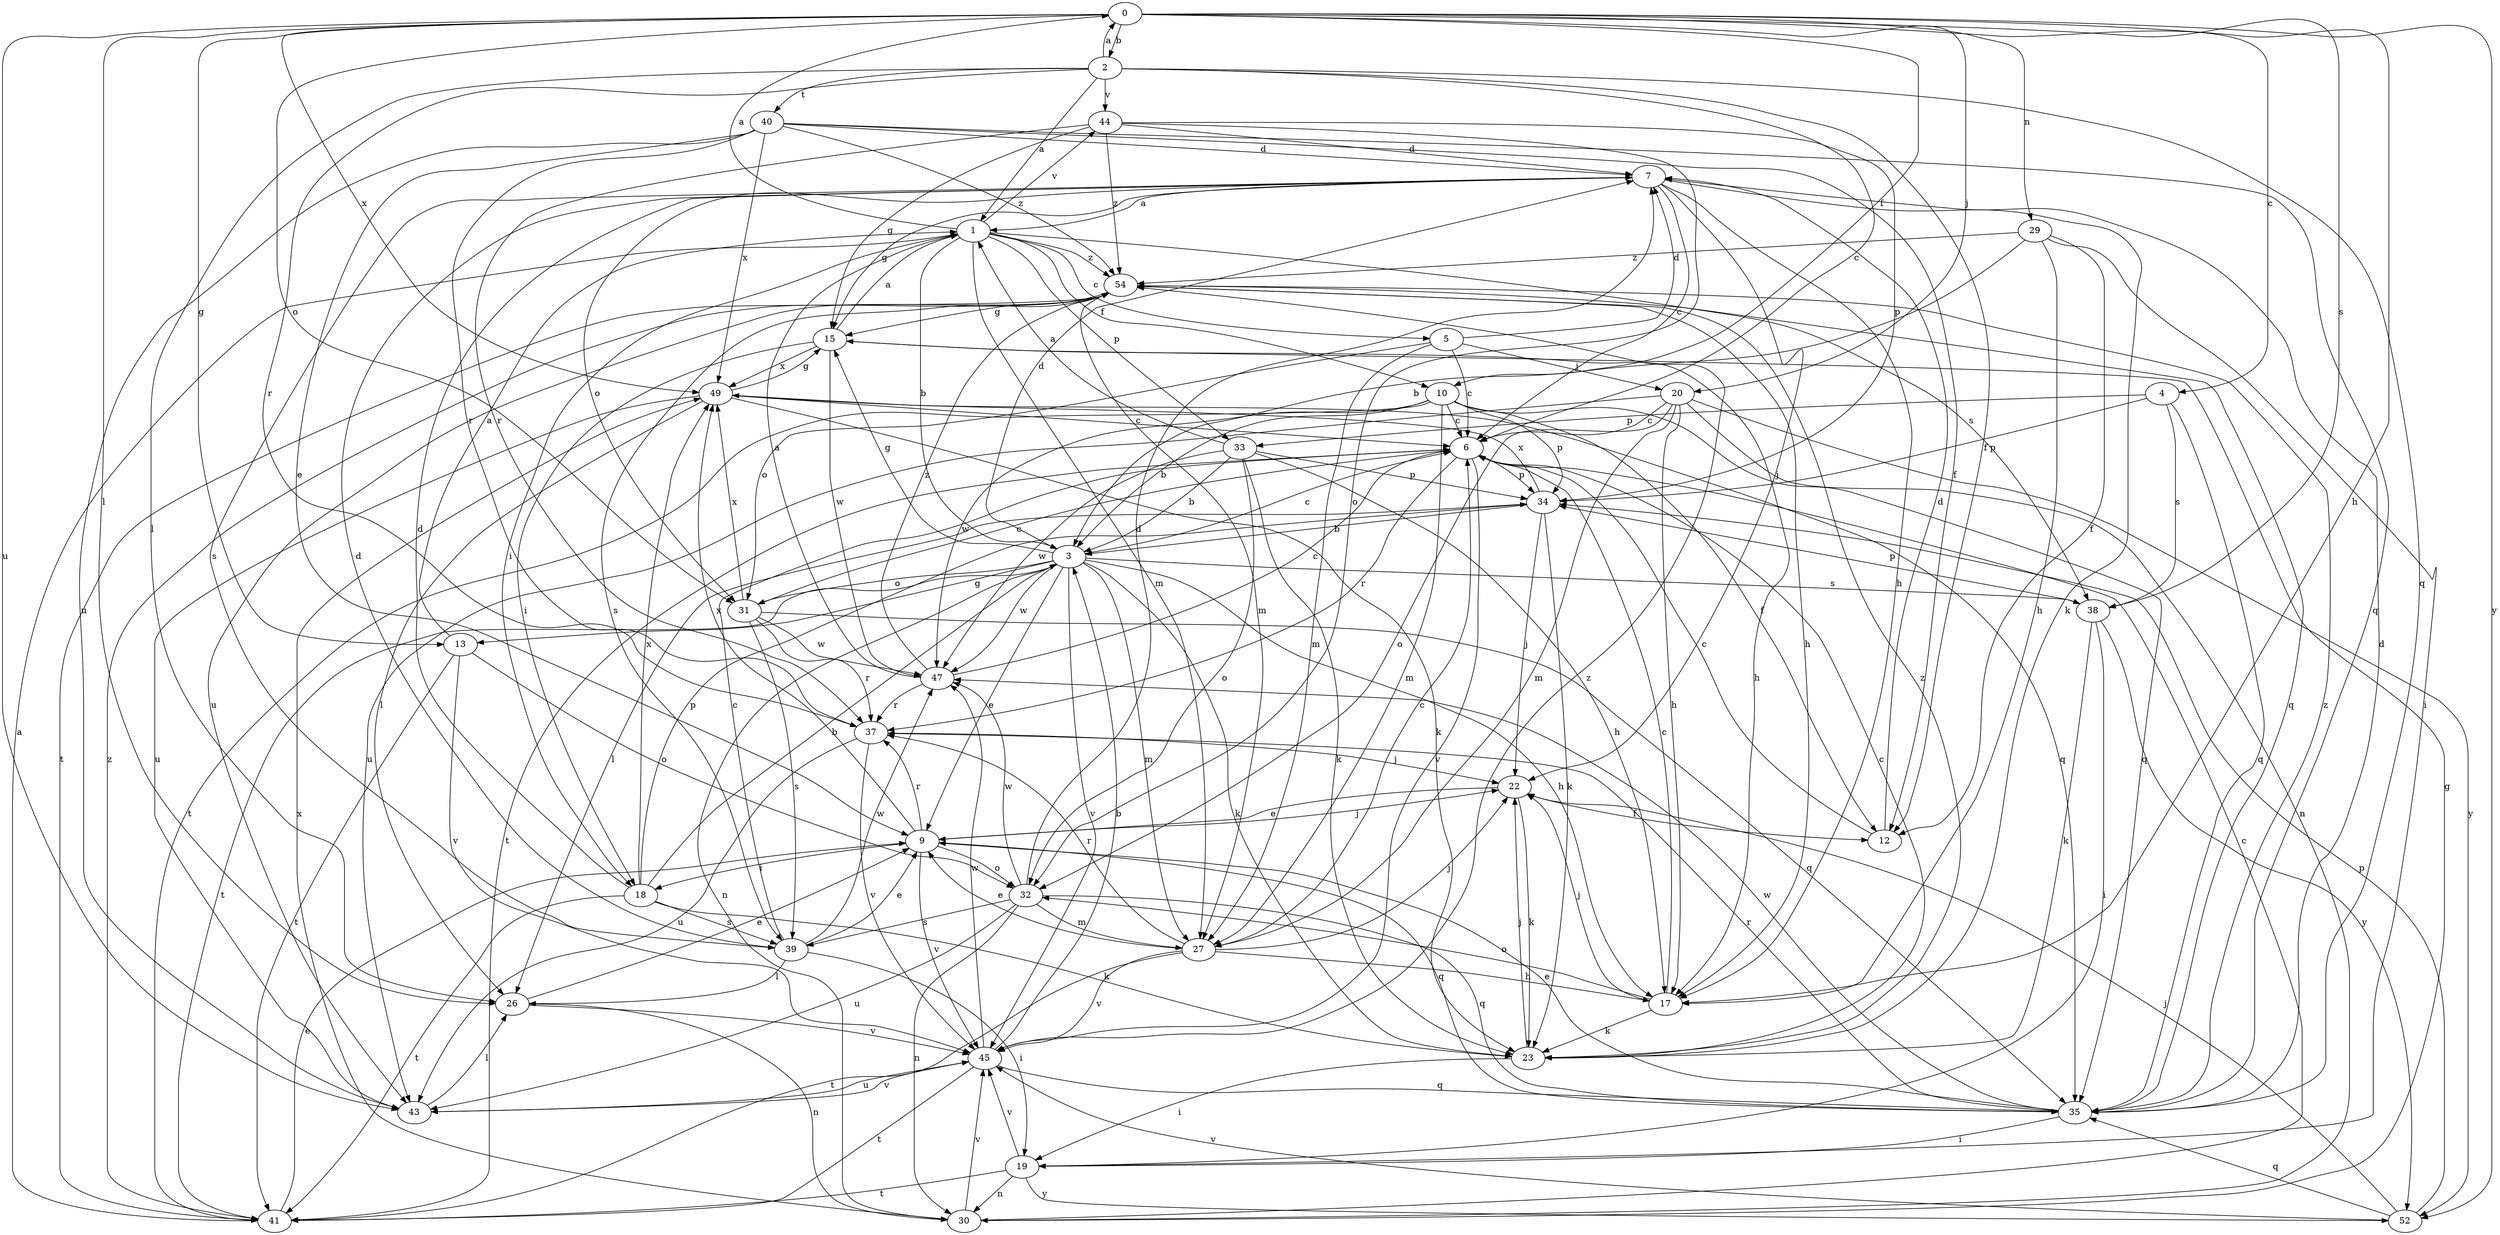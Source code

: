 strict digraph  {
0;
1;
2;
3;
4;
5;
6;
7;
9;
10;
12;
13;
15;
17;
18;
19;
20;
22;
23;
26;
27;
29;
30;
31;
32;
33;
34;
35;
37;
38;
39;
40;
41;
43;
44;
45;
47;
49;
52;
54;
0 -> 2  [label=b];
0 -> 4  [label=c];
0 -> 10  [label=f];
0 -> 13  [label=g];
0 -> 17  [label=h];
0 -> 20  [label=j];
0 -> 26  [label=l];
0 -> 29  [label=n];
0 -> 31  [label=o];
0 -> 38  [label=s];
0 -> 43  [label=u];
0 -> 49  [label=x];
0 -> 52  [label=y];
1 -> 0  [label=a];
1 -> 3  [label=b];
1 -> 5  [label=c];
1 -> 10  [label=f];
1 -> 18  [label=i];
1 -> 27  [label=m];
1 -> 33  [label=p];
1 -> 38  [label=s];
1 -> 44  [label=v];
1 -> 54  [label=z];
2 -> 0  [label=a];
2 -> 1  [label=a];
2 -> 6  [label=c];
2 -> 12  [label=f];
2 -> 26  [label=l];
2 -> 35  [label=q];
2 -> 37  [label=r];
2 -> 40  [label=t];
2 -> 44  [label=v];
3 -> 6  [label=c];
3 -> 7  [label=d];
3 -> 9  [label=e];
3 -> 13  [label=g];
3 -> 15  [label=g];
3 -> 17  [label=h];
3 -> 23  [label=k];
3 -> 27  [label=m];
3 -> 30  [label=n];
3 -> 31  [label=o];
3 -> 38  [label=s];
3 -> 41  [label=t];
3 -> 45  [label=v];
3 -> 47  [label=w];
4 -> 33  [label=p];
4 -> 34  [label=p];
4 -> 35  [label=q];
4 -> 38  [label=s];
5 -> 6  [label=c];
5 -> 7  [label=d];
5 -> 20  [label=j];
5 -> 27  [label=m];
5 -> 31  [label=o];
6 -> 34  [label=p];
6 -> 37  [label=r];
6 -> 41  [label=t];
6 -> 45  [label=v];
7 -> 1  [label=a];
7 -> 6  [label=c];
7 -> 15  [label=g];
7 -> 17  [label=h];
7 -> 22  [label=j];
7 -> 23  [label=k];
7 -> 31  [label=o];
7 -> 39  [label=s];
9 -> 18  [label=i];
9 -> 22  [label=j];
9 -> 32  [label=o];
9 -> 35  [label=q];
9 -> 37  [label=r];
9 -> 45  [label=v];
9 -> 49  [label=x];
10 -> 3  [label=b];
10 -> 6  [label=c];
10 -> 12  [label=f];
10 -> 27  [label=m];
10 -> 34  [label=p];
10 -> 35  [label=q];
10 -> 41  [label=t];
10 -> 47  [label=w];
12 -> 6  [label=c];
12 -> 7  [label=d];
13 -> 1  [label=a];
13 -> 32  [label=o];
13 -> 41  [label=t];
13 -> 45  [label=v];
15 -> 1  [label=a];
15 -> 17  [label=h];
15 -> 18  [label=i];
15 -> 47  [label=w];
15 -> 49  [label=x];
17 -> 6  [label=c];
17 -> 22  [label=j];
17 -> 23  [label=k];
17 -> 32  [label=o];
18 -> 3  [label=b];
18 -> 7  [label=d];
18 -> 23  [label=k];
18 -> 34  [label=p];
18 -> 39  [label=s];
18 -> 41  [label=t];
18 -> 49  [label=x];
19 -> 30  [label=n];
19 -> 41  [label=t];
19 -> 45  [label=v];
19 -> 52  [label=y];
20 -> 6  [label=c];
20 -> 17  [label=h];
20 -> 27  [label=m];
20 -> 30  [label=n];
20 -> 32  [label=o];
20 -> 43  [label=u];
20 -> 52  [label=y];
22 -> 9  [label=e];
22 -> 12  [label=f];
22 -> 23  [label=k];
23 -> 6  [label=c];
23 -> 19  [label=i];
23 -> 22  [label=j];
23 -> 54  [label=z];
26 -> 9  [label=e];
26 -> 30  [label=n];
26 -> 45  [label=v];
27 -> 6  [label=c];
27 -> 9  [label=e];
27 -> 17  [label=h];
27 -> 22  [label=j];
27 -> 37  [label=r];
27 -> 41  [label=t];
27 -> 45  [label=v];
29 -> 3  [label=b];
29 -> 12  [label=f];
29 -> 17  [label=h];
29 -> 19  [label=i];
29 -> 54  [label=z];
30 -> 6  [label=c];
30 -> 15  [label=g];
30 -> 45  [label=v];
30 -> 49  [label=x];
31 -> 6  [label=c];
31 -> 35  [label=q];
31 -> 37  [label=r];
31 -> 39  [label=s];
31 -> 47  [label=w];
31 -> 49  [label=x];
32 -> 7  [label=d];
32 -> 27  [label=m];
32 -> 30  [label=n];
32 -> 35  [label=q];
32 -> 39  [label=s];
32 -> 43  [label=u];
32 -> 47  [label=w];
33 -> 1  [label=a];
33 -> 3  [label=b];
33 -> 17  [label=h];
33 -> 23  [label=k];
33 -> 32  [label=o];
33 -> 34  [label=p];
33 -> 47  [label=w];
34 -> 3  [label=b];
34 -> 22  [label=j];
34 -> 23  [label=k];
34 -> 26  [label=l];
34 -> 49  [label=x];
35 -> 7  [label=d];
35 -> 9  [label=e];
35 -> 19  [label=i];
35 -> 37  [label=r];
35 -> 47  [label=w];
35 -> 54  [label=z];
37 -> 22  [label=j];
37 -> 43  [label=u];
37 -> 45  [label=v];
38 -> 19  [label=i];
38 -> 23  [label=k];
38 -> 34  [label=p];
38 -> 52  [label=y];
39 -> 6  [label=c];
39 -> 7  [label=d];
39 -> 9  [label=e];
39 -> 19  [label=i];
39 -> 26  [label=l];
39 -> 47  [label=w];
40 -> 7  [label=d];
40 -> 9  [label=e];
40 -> 12  [label=f];
40 -> 35  [label=q];
40 -> 37  [label=r];
40 -> 43  [label=u];
40 -> 49  [label=x];
40 -> 54  [label=z];
41 -> 1  [label=a];
41 -> 9  [label=e];
41 -> 54  [label=z];
43 -> 26  [label=l];
43 -> 45  [label=v];
44 -> 7  [label=d];
44 -> 15  [label=g];
44 -> 32  [label=o];
44 -> 34  [label=p];
44 -> 37  [label=r];
44 -> 54  [label=z];
45 -> 3  [label=b];
45 -> 35  [label=q];
45 -> 41  [label=t];
45 -> 43  [label=u];
45 -> 47  [label=w];
45 -> 54  [label=z];
47 -> 1  [label=a];
47 -> 6  [label=c];
47 -> 37  [label=r];
47 -> 54  [label=z];
49 -> 6  [label=c];
49 -> 15  [label=g];
49 -> 23  [label=k];
49 -> 26  [label=l];
49 -> 35  [label=q];
49 -> 43  [label=u];
52 -> 22  [label=j];
52 -> 34  [label=p];
52 -> 35  [label=q];
52 -> 45  [label=v];
54 -> 15  [label=g];
54 -> 17  [label=h];
54 -> 27  [label=m];
54 -> 35  [label=q];
54 -> 39  [label=s];
54 -> 41  [label=t];
54 -> 43  [label=u];
}
